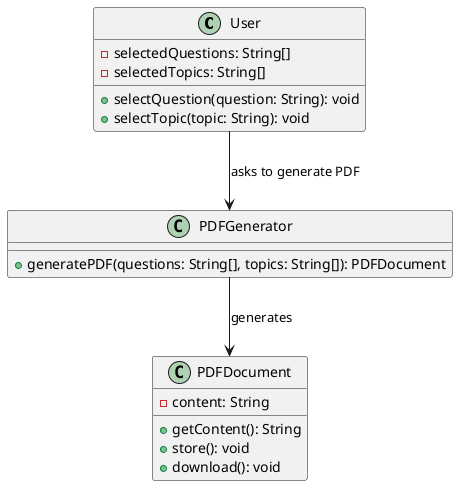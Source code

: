 @startuml
class User {
    - selectedQuestions: String[]
    - selectedTopics: String[]
    + selectQuestion(question: String): void
    + selectTopic(topic: String): void
}

class PDFGenerator {
    + generatePDF(questions: String[], topics: String[]): PDFDocument
}

class PDFDocument {
    - content: String
    + getContent(): String
    + store(): void
    + download(): void
}

User --> PDFGenerator : asks to generate PDF

PDFGenerator --> PDFDocument : generates
@enduml